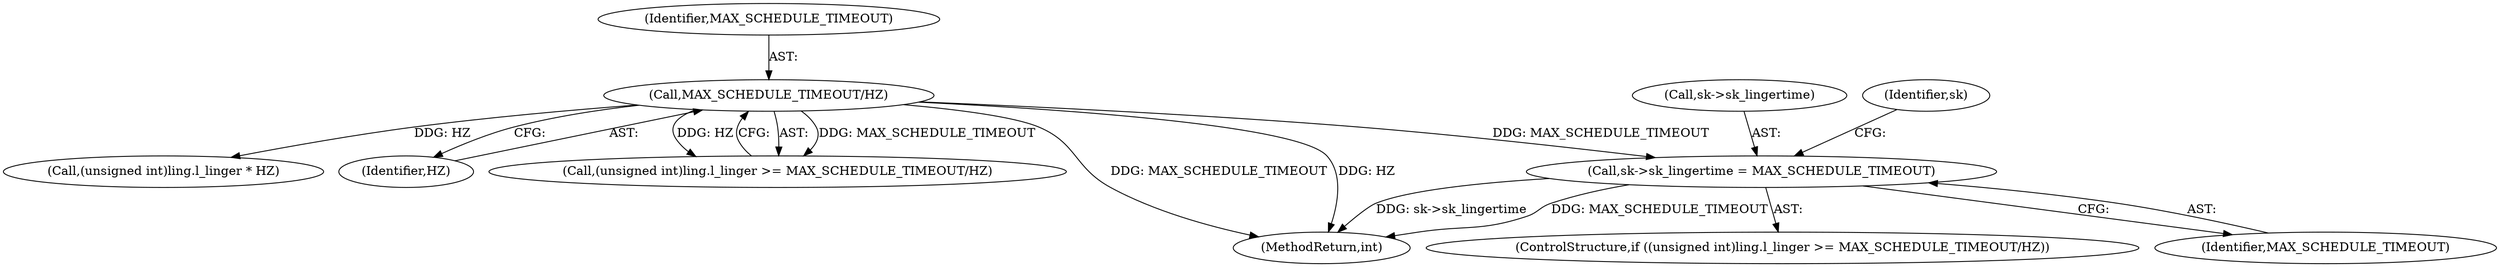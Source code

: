digraph "0_linux_82981930125abfd39d7c8378a9cfdf5e1be2002b_0@pointer" {
"1000382" [label="(Call,sk->sk_lingertime = MAX_SCHEDULE_TIMEOUT)"];
"1000379" [label="(Call,MAX_SCHEDULE_TIMEOUT/HZ)"];
"1000380" [label="(Identifier,MAX_SCHEDULE_TIMEOUT)"];
"1000383" [label="(Call,sk->sk_lingertime)"];
"1000373" [label="(Call,(unsigned int)ling.l_linger >= MAX_SCHEDULE_TIMEOUT/HZ)"];
"1000386" [label="(Identifier,MAX_SCHEDULE_TIMEOUT)"];
"1000392" [label="(Call,(unsigned int)ling.l_linger * HZ)"];
"1000381" [label="(Identifier,HZ)"];
"1000379" [label="(Call,MAX_SCHEDULE_TIMEOUT/HZ)"];
"1000662" [label="(MethodReturn,int)"];
"1000372" [label="(ControlStructure,if ((unsigned int)ling.l_linger >= MAX_SCHEDULE_TIMEOUT/HZ))"];
"1000400" [label="(Identifier,sk)"];
"1000382" [label="(Call,sk->sk_lingertime = MAX_SCHEDULE_TIMEOUT)"];
"1000382" -> "1000372"  [label="AST: "];
"1000382" -> "1000386"  [label="CFG: "];
"1000383" -> "1000382"  [label="AST: "];
"1000386" -> "1000382"  [label="AST: "];
"1000400" -> "1000382"  [label="CFG: "];
"1000382" -> "1000662"  [label="DDG: sk->sk_lingertime"];
"1000382" -> "1000662"  [label="DDG: MAX_SCHEDULE_TIMEOUT"];
"1000379" -> "1000382"  [label="DDG: MAX_SCHEDULE_TIMEOUT"];
"1000379" -> "1000373"  [label="AST: "];
"1000379" -> "1000381"  [label="CFG: "];
"1000380" -> "1000379"  [label="AST: "];
"1000381" -> "1000379"  [label="AST: "];
"1000373" -> "1000379"  [label="CFG: "];
"1000379" -> "1000662"  [label="DDG: MAX_SCHEDULE_TIMEOUT"];
"1000379" -> "1000662"  [label="DDG: HZ"];
"1000379" -> "1000373"  [label="DDG: MAX_SCHEDULE_TIMEOUT"];
"1000379" -> "1000373"  [label="DDG: HZ"];
"1000379" -> "1000392"  [label="DDG: HZ"];
}
